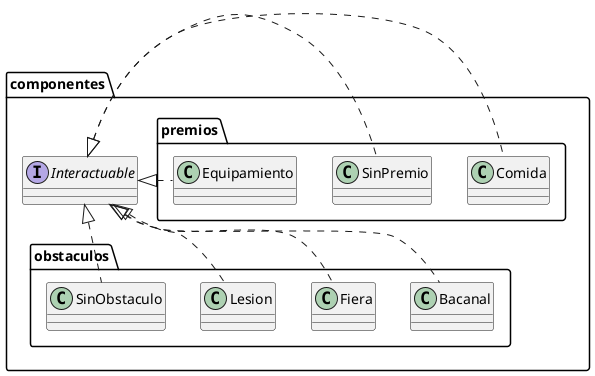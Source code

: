 @startuml interactuable

package componentes{
    interface Interactuable

    package premios{
        class Comida
        class SinPremio
        class Equipamiento
    }

    package obstaculos{
        class Bacanal
        class Fiera
        class Lesion
        class SinObstaculo
    }
}

Interactuable <|. Comida
Interactuable <|. SinPremio
Interactuable <|. Equipamiento

Interactuable <|.. Bacanal
Interactuable <|.. Fiera
Interactuable <|.. Lesion
Interactuable <|.. SinObstaculo

@enduml